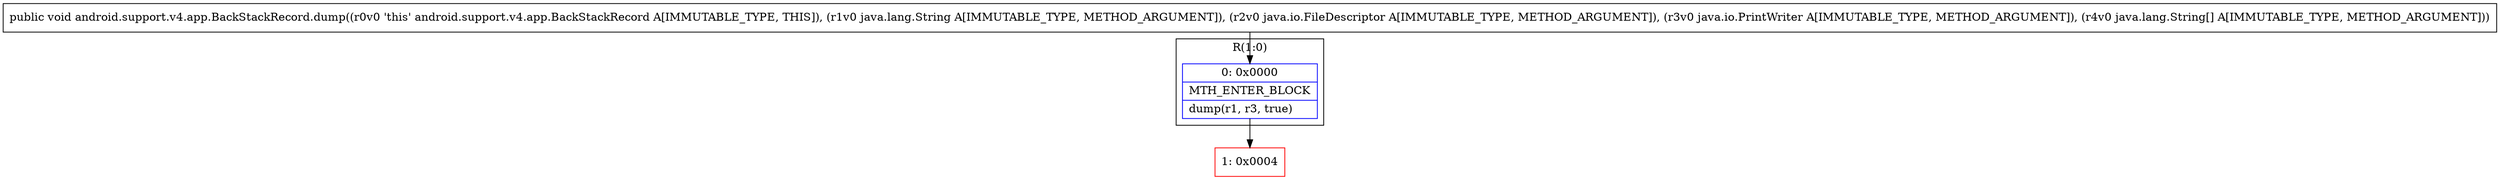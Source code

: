 digraph "CFG forandroid.support.v4.app.BackStackRecord.dump(Ljava\/lang\/String;Ljava\/io\/FileDescriptor;Ljava\/io\/PrintWriter;[Ljava\/lang\/String;)V" {
subgraph cluster_Region_149073403 {
label = "R(1:0)";
node [shape=record,color=blue];
Node_0 [shape=record,label="{0\:\ 0x0000|MTH_ENTER_BLOCK\l|dump(r1, r3, true)\l}"];
}
Node_1 [shape=record,color=red,label="{1\:\ 0x0004}"];
MethodNode[shape=record,label="{public void android.support.v4.app.BackStackRecord.dump((r0v0 'this' android.support.v4.app.BackStackRecord A[IMMUTABLE_TYPE, THIS]), (r1v0 java.lang.String A[IMMUTABLE_TYPE, METHOD_ARGUMENT]), (r2v0 java.io.FileDescriptor A[IMMUTABLE_TYPE, METHOD_ARGUMENT]), (r3v0 java.io.PrintWriter A[IMMUTABLE_TYPE, METHOD_ARGUMENT]), (r4v0 java.lang.String[] A[IMMUTABLE_TYPE, METHOD_ARGUMENT])) }"];
MethodNode -> Node_0;
Node_0 -> Node_1;
}

